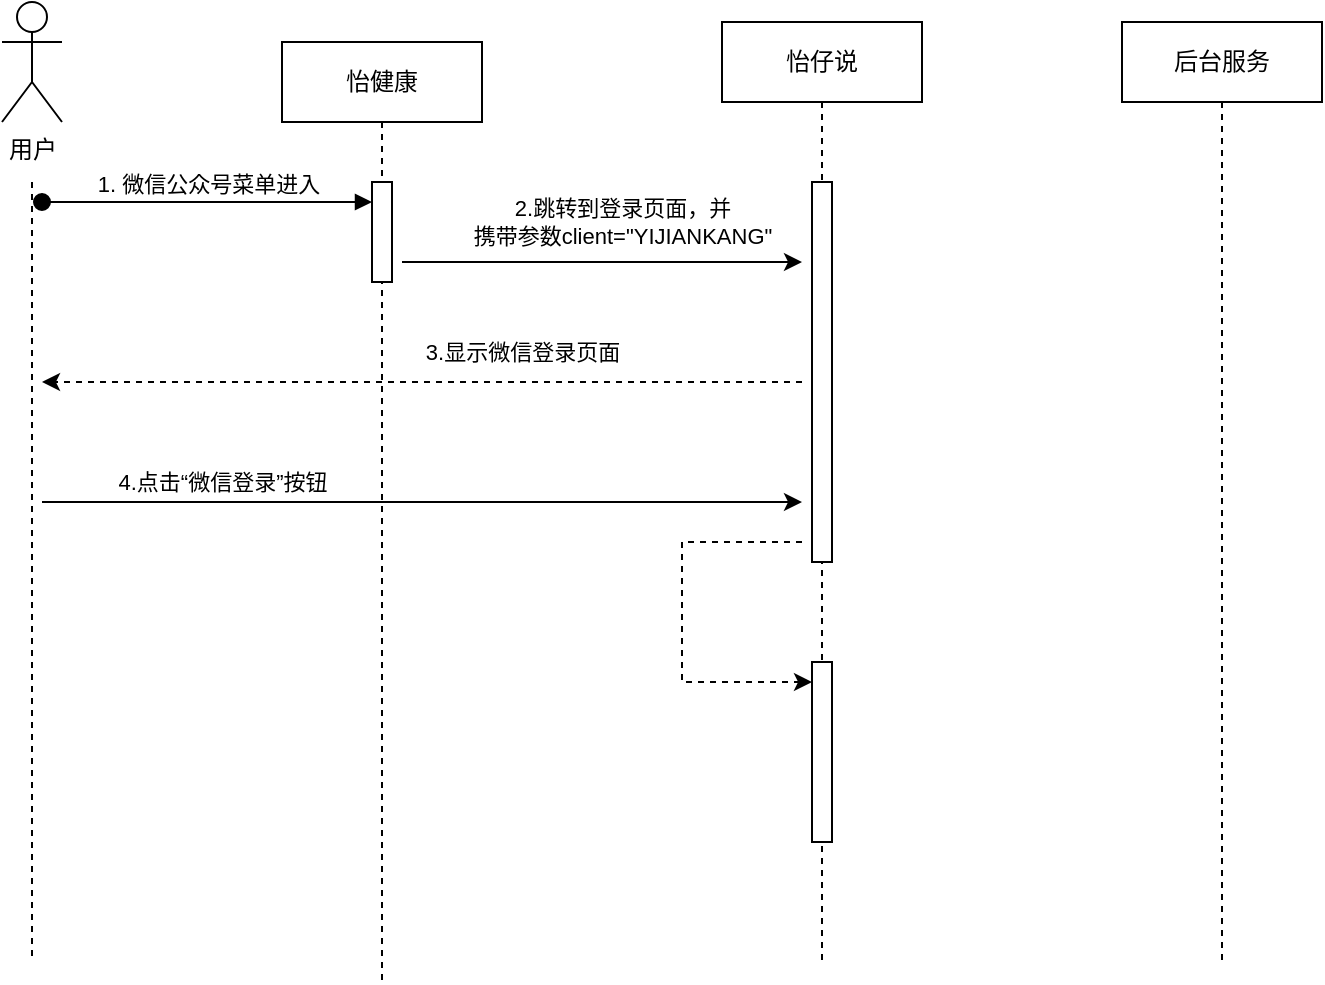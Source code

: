 <mxfile version="20.8.20" type="github">
  <diagram id="C5RBs43oDa-KdzZeNtuy" name="Page-1">
    <mxGraphModel dx="1221" dy="676" grid="1" gridSize="10" guides="1" tooltips="1" connect="1" arrows="1" fold="1" page="1" pageScale="1" pageWidth="827" pageHeight="1169" background="#ffffff" math="0" shadow="0">
      <root>
        <mxCell id="WIyWlLk6GJQsqaUBKTNV-0" />
        <mxCell id="WIyWlLk6GJQsqaUBKTNV-1" parent="WIyWlLk6GJQsqaUBKTNV-0" />
        <mxCell id="FVgnyzEIImq9gnzeDGXT-4" value="怡仔说" style="shape=umlLifeline;perimeter=lifelinePerimeter;whiteSpace=wrap;html=1;container=0;dropTarget=0;collapsible=0;recursiveResize=0;outlineConnect=0;portConstraint=eastwest;newEdgeStyle={&quot;edgeStyle&quot;:&quot;elbowEdgeStyle&quot;,&quot;elbow&quot;:&quot;vertical&quot;,&quot;curved&quot;:0,&quot;rounded&quot;:0};" vertex="1" parent="WIyWlLk6GJQsqaUBKTNV-1">
          <mxGeometry x="420" y="190" width="100" height="470" as="geometry" />
        </mxCell>
        <mxCell id="FVgnyzEIImq9gnzeDGXT-5" value="" style="html=1;points=[];perimeter=orthogonalPerimeter;outlineConnect=0;targetShapes=umlLifeline;portConstraint=eastwest;newEdgeStyle={&quot;edgeStyle&quot;:&quot;elbowEdgeStyle&quot;,&quot;elbow&quot;:&quot;vertical&quot;,&quot;curved&quot;:0,&quot;rounded&quot;:0};" vertex="1" parent="FVgnyzEIImq9gnzeDGXT-4">
          <mxGeometry x="45" y="80" width="10" height="190" as="geometry" />
        </mxCell>
        <mxCell id="FVgnyzEIImq9gnzeDGXT-30" value="" style="html=1;points=[];perimeter=orthogonalPerimeter;outlineConnect=0;targetShapes=umlLifeline;portConstraint=eastwest;newEdgeStyle={&quot;edgeStyle&quot;:&quot;elbowEdgeStyle&quot;,&quot;elbow&quot;:&quot;vertical&quot;,&quot;curved&quot;:0,&quot;rounded&quot;:0};" vertex="1" parent="FVgnyzEIImq9gnzeDGXT-4">
          <mxGeometry x="45" y="320" width="10" height="90" as="geometry" />
        </mxCell>
        <mxCell id="FVgnyzEIImq9gnzeDGXT-32" value="" style="endArrow=classic;html=1;rounded=0;dashed=1;" edge="1" parent="FVgnyzEIImq9gnzeDGXT-4" target="FVgnyzEIImq9gnzeDGXT-30">
          <mxGeometry width="50" height="50" relative="1" as="geometry">
            <mxPoint x="40" y="260" as="sourcePoint" />
            <mxPoint x="-20" y="290" as="targetPoint" />
            <Array as="points">
              <mxPoint x="-20" y="260" />
              <mxPoint x="-20" y="290" />
              <mxPoint x="-20" y="330" />
            </Array>
          </mxGeometry>
        </mxCell>
        <mxCell id="FVgnyzEIImq9gnzeDGXT-10" value="后台服务" style="shape=umlLifeline;perimeter=lifelinePerimeter;whiteSpace=wrap;html=1;container=0;dropTarget=0;collapsible=0;recursiveResize=0;outlineConnect=0;portConstraint=eastwest;newEdgeStyle={&quot;edgeStyle&quot;:&quot;elbowEdgeStyle&quot;,&quot;elbow&quot;:&quot;vertical&quot;,&quot;curved&quot;:0,&quot;rounded&quot;:0};" vertex="1" parent="WIyWlLk6GJQsqaUBKTNV-1">
          <mxGeometry x="620" y="190" width="100" height="470" as="geometry" />
        </mxCell>
        <mxCell id="FVgnyzEIImq9gnzeDGXT-14" style="edgeStyle=orthogonalEdgeStyle;rounded=0;orthogonalLoop=1;jettySize=auto;html=1;dashed=1;endArrow=none;endFill=0;" edge="1" parent="WIyWlLk6GJQsqaUBKTNV-1">
          <mxGeometry relative="1" as="geometry">
            <mxPoint x="75" y="660" as="targetPoint" />
            <mxPoint x="75" y="270" as="sourcePoint" />
          </mxGeometry>
        </mxCell>
        <mxCell id="FVgnyzEIImq9gnzeDGXT-12" value="用户" style="shape=umlActor;verticalLabelPosition=bottom;verticalAlign=top;html=1;outlineConnect=0;" vertex="1" parent="WIyWlLk6GJQsqaUBKTNV-1">
          <mxGeometry x="60" y="180" width="30" height="60" as="geometry" />
        </mxCell>
        <mxCell id="FVgnyzEIImq9gnzeDGXT-25" value="" style="endArrow=classic;html=1;rounded=0;dashed=1;" edge="1" parent="WIyWlLk6GJQsqaUBKTNV-1">
          <mxGeometry width="50" height="50" relative="1" as="geometry">
            <mxPoint x="460" y="370" as="sourcePoint" />
            <mxPoint x="80" y="370" as="targetPoint" />
          </mxGeometry>
        </mxCell>
        <mxCell id="FVgnyzEIImq9gnzeDGXT-26" value="3.显示微信登录页面" style="edgeLabel;html=1;align=center;verticalAlign=middle;resizable=0;points=[];" vertex="1" connectable="0" parent="FVgnyzEIImq9gnzeDGXT-25">
          <mxGeometry x="-0.479" y="-4" relative="1" as="geometry">
            <mxPoint x="-41" y="-11" as="offset" />
          </mxGeometry>
        </mxCell>
        <mxCell id="FVgnyzEIImq9gnzeDGXT-22" value="2.跳转到登录页面，并&lt;br&gt;携带参数client=&quot;YIJIANKANG&quot;" style="endArrow=classic;html=1;rounded=0;" edge="1" parent="WIyWlLk6GJQsqaUBKTNV-1">
          <mxGeometry x="0.1" y="20" width="50" height="50" relative="1" as="geometry">
            <mxPoint x="260" y="310" as="sourcePoint" />
            <mxPoint x="460" y="310" as="targetPoint" />
            <Array as="points">
              <mxPoint x="350" y="310" />
            </Array>
            <mxPoint as="offset" />
          </mxGeometry>
        </mxCell>
        <mxCell id="FVgnyzEIImq9gnzeDGXT-0" value="怡健康" style="shape=umlLifeline;perimeter=lifelinePerimeter;whiteSpace=wrap;html=1;container=0;dropTarget=0;collapsible=0;recursiveResize=0;outlineConnect=0;portConstraint=eastwest;newEdgeStyle={&quot;edgeStyle&quot;:&quot;elbowEdgeStyle&quot;,&quot;elbow&quot;:&quot;vertical&quot;,&quot;curved&quot;:0,&quot;rounded&quot;:0};" vertex="1" parent="WIyWlLk6GJQsqaUBKTNV-1">
          <mxGeometry x="200" y="200" width="100" height="470" as="geometry" />
        </mxCell>
        <mxCell id="FVgnyzEIImq9gnzeDGXT-1" value="" style="html=1;points=[];perimeter=orthogonalPerimeter;outlineConnect=0;targetShapes=umlLifeline;portConstraint=eastwest;newEdgeStyle={&quot;edgeStyle&quot;:&quot;elbowEdgeStyle&quot;,&quot;elbow&quot;:&quot;vertical&quot;,&quot;curved&quot;:0,&quot;rounded&quot;:0};" vertex="1" parent="FVgnyzEIImq9gnzeDGXT-0">
          <mxGeometry x="45" y="70" width="10" height="50" as="geometry" />
        </mxCell>
        <mxCell id="FVgnyzEIImq9gnzeDGXT-2" value="1. 微信公众号菜单进入" style="html=1;verticalAlign=bottom;startArrow=oval;endArrow=block;startSize=8;edgeStyle=elbowEdgeStyle;elbow=vertical;curved=0;rounded=0;" edge="1" parent="FVgnyzEIImq9gnzeDGXT-0" target="FVgnyzEIImq9gnzeDGXT-1">
          <mxGeometry relative="1" as="geometry">
            <mxPoint x="-120" y="80" as="sourcePoint" />
          </mxGeometry>
        </mxCell>
        <mxCell id="FVgnyzEIImq9gnzeDGXT-27" value="4.点击“微信登录”按钮" style="endArrow=classic;html=1;rounded=0;" edge="1" parent="WIyWlLk6GJQsqaUBKTNV-1">
          <mxGeometry x="-0.526" y="10" width="50" height="50" relative="1" as="geometry">
            <mxPoint x="80" y="430" as="sourcePoint" />
            <mxPoint x="460" y="430" as="targetPoint" />
            <Array as="points">
              <mxPoint x="120" y="430" />
              <mxPoint x="350" y="430" />
            </Array>
            <mxPoint as="offset" />
          </mxGeometry>
        </mxCell>
      </root>
    </mxGraphModel>
  </diagram>
</mxfile>
